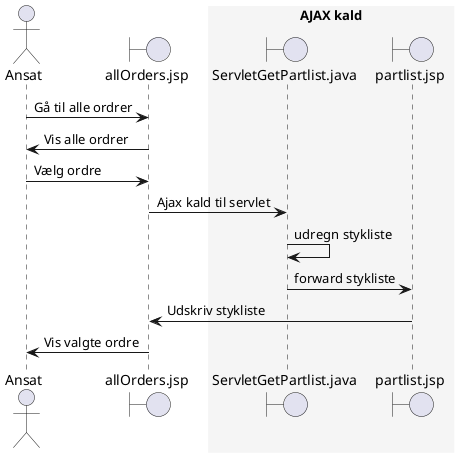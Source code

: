@startuml

actor Ansat
boundary "allOrders.jsp" as AO
boundary "ServletGetPartlist.java" as ajax
boundary "partlist.jsp" as PL


skinparam sequence {

    BoxBorderColor none
    BoxBackgroundColor whitesmoke

}

box "AJAX kald" 
participant ajax
participant PL
end box

Ansat -> AO : Gå til alle ordrer
AO -> Ansat : Vis alle ordrer
Ansat -> AO : Vælg ordre
AO -> ajax  : Ajax kald til servlet
ajax -> ajax: udregn stykliste
ajax -> PL  : forward stykliste
PL -> AO    : Udskriv stykliste
AO -> Ansat : Vis valgte ordre

@enduml